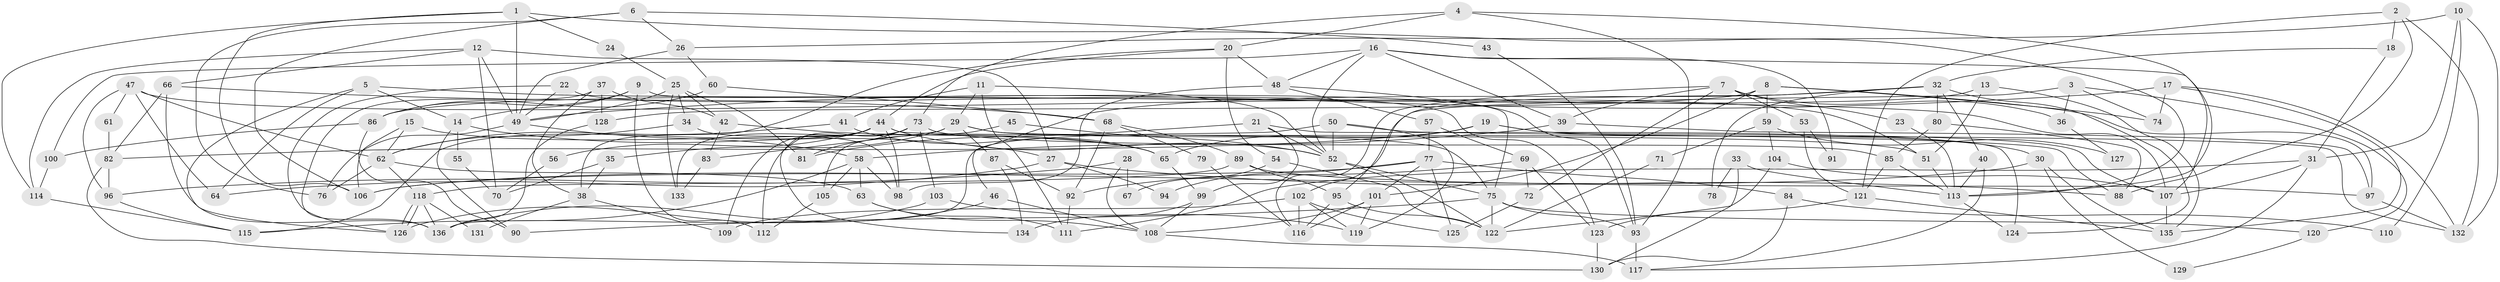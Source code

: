 // Generated by graph-tools (version 1.1) at 2025/50/03/09/25 03:50:13]
// undirected, 136 vertices, 272 edges
graph export_dot {
graph [start="1"]
  node [color=gray90,style=filled];
  1;
  2;
  3;
  4;
  5;
  6;
  7;
  8;
  9;
  10;
  11;
  12;
  13;
  14;
  15;
  16;
  17;
  18;
  19;
  20;
  21;
  22;
  23;
  24;
  25;
  26;
  27;
  28;
  29;
  30;
  31;
  32;
  33;
  34;
  35;
  36;
  37;
  38;
  39;
  40;
  41;
  42;
  43;
  44;
  45;
  46;
  47;
  48;
  49;
  50;
  51;
  52;
  53;
  54;
  55;
  56;
  57;
  58;
  59;
  60;
  61;
  62;
  63;
  64;
  65;
  66;
  67;
  68;
  69;
  70;
  71;
  72;
  73;
  74;
  75;
  76;
  77;
  78;
  79;
  80;
  81;
  82;
  83;
  84;
  85;
  86;
  87;
  88;
  89;
  90;
  91;
  92;
  93;
  94;
  95;
  96;
  97;
  98;
  99;
  100;
  101;
  102;
  103;
  104;
  105;
  106;
  107;
  108;
  109;
  110;
  111;
  112;
  113;
  114;
  115;
  116;
  117;
  118;
  119;
  120;
  121;
  122;
  123;
  124;
  125;
  126;
  127;
  128;
  129;
  130;
  131;
  132;
  133;
  134;
  135;
  136;
  1 -- 49;
  1 -- 106;
  1 -- 24;
  1 -- 113;
  1 -- 114;
  2 -- 88;
  2 -- 132;
  2 -- 18;
  2 -- 121;
  3 -- 102;
  3 -- 74;
  3 -- 36;
  3 -- 120;
  4 -- 93;
  4 -- 113;
  4 -- 20;
  4 -- 73;
  5 -- 14;
  5 -- 107;
  5 -- 64;
  5 -- 126;
  6 -- 106;
  6 -- 76;
  6 -- 26;
  6 -- 43;
  7 -- 39;
  7 -- 116;
  7 -- 23;
  7 -- 36;
  7 -- 53;
  7 -- 72;
  8 -- 101;
  8 -- 97;
  8 -- 59;
  8 -- 74;
  8 -- 128;
  9 -- 86;
  9 -- 75;
  9 -- 14;
  9 -- 112;
  10 -- 31;
  10 -- 132;
  10 -- 26;
  10 -- 110;
  11 -- 29;
  11 -- 41;
  11 -- 52;
  11 -- 111;
  12 -- 114;
  12 -- 49;
  12 -- 27;
  12 -- 66;
  12 -- 70;
  13 -- 86;
  13 -- 51;
  13 -- 135;
  14 -- 27;
  14 -- 55;
  14 -- 90;
  15 -- 62;
  15 -- 65;
  15 -- 106;
  16 -- 107;
  16 -- 52;
  16 -- 39;
  16 -- 48;
  16 -- 91;
  16 -- 100;
  17 -- 49;
  17 -- 132;
  17 -- 74;
  17 -- 135;
  18 -- 32;
  18 -- 31;
  19 -- 65;
  19 -- 107;
  19 -- 30;
  19 -- 82;
  20 -- 48;
  20 -- 38;
  20 -- 44;
  20 -- 54;
  21 -- 81;
  21 -- 124;
  21 -- 52;
  21 -- 99;
  22 -- 49;
  22 -- 126;
  22 -- 123;
  23 -- 113;
  24 -- 25;
  25 -- 42;
  25 -- 34;
  25 -- 49;
  25 -- 81;
  25 -- 133;
  26 -- 49;
  26 -- 60;
  27 -- 64;
  27 -- 88;
  27 -- 94;
  28 -- 108;
  28 -- 96;
  28 -- 67;
  29 -- 87;
  29 -- 75;
  29 -- 35;
  29 -- 51;
  29 -- 83;
  30 -- 135;
  30 -- 106;
  30 -- 129;
  31 -- 111;
  31 -- 107;
  31 -- 117;
  32 -- 95;
  32 -- 40;
  32 -- 46;
  32 -- 78;
  32 -- 80;
  32 -- 124;
  33 -- 113;
  33 -- 130;
  33 -- 78;
  34 -- 62;
  34 -- 98;
  35 -- 38;
  35 -- 70;
  36 -- 127;
  37 -- 38;
  37 -- 136;
  37 -- 42;
  37 -- 128;
  38 -- 109;
  38 -- 131;
  39 -- 58;
  39 -- 97;
  40 -- 113;
  40 -- 117;
  41 -- 65;
  41 -- 62;
  42 -- 83;
  42 -- 65;
  43 -- 93;
  44 -- 52;
  44 -- 56;
  44 -- 98;
  44 -- 109;
  44 -- 115;
  44 -- 132;
  44 -- 134;
  45 -- 52;
  45 -- 105;
  46 -- 136;
  46 -- 108;
  47 -- 51;
  47 -- 96;
  47 -- 61;
  47 -- 62;
  47 -- 64;
  48 -- 98;
  48 -- 57;
  48 -- 93;
  49 -- 58;
  49 -- 76;
  50 -- 52;
  50 -- 88;
  50 -- 119;
  50 -- 136;
  51 -- 113;
  52 -- 75;
  52 -- 122;
  53 -- 121;
  53 -- 91;
  54 -- 122;
  54 -- 67;
  55 -- 70;
  56 -- 70;
  57 -- 69;
  57 -- 77;
  58 -- 63;
  58 -- 98;
  58 -- 105;
  58 -- 115;
  59 -- 104;
  59 -- 71;
  59 -- 127;
  60 -- 86;
  60 -- 68;
  61 -- 82;
  62 -- 118;
  62 -- 63;
  62 -- 76;
  63 -- 108;
  63 -- 111;
  65 -- 99;
  66 -- 136;
  66 -- 68;
  66 -- 82;
  68 -- 79;
  68 -- 89;
  68 -- 92;
  69 -- 123;
  69 -- 92;
  69 -- 72;
  71 -- 122;
  72 -- 125;
  73 -- 103;
  73 -- 81;
  73 -- 85;
  73 -- 112;
  73 -- 133;
  75 -- 93;
  75 -- 90;
  75 -- 120;
  75 -- 122;
  77 -- 106;
  77 -- 84;
  77 -- 94;
  77 -- 101;
  77 -- 125;
  79 -- 116;
  80 -- 85;
  80 -- 88;
  82 -- 96;
  82 -- 130;
  83 -- 133;
  84 -- 130;
  84 -- 110;
  85 -- 121;
  85 -- 113;
  86 -- 100;
  86 -- 90;
  87 -- 134;
  87 -- 92;
  89 -- 118;
  89 -- 95;
  89 -- 97;
  92 -- 111;
  93 -- 117;
  95 -- 122;
  95 -- 116;
  96 -- 115;
  97 -- 132;
  99 -- 108;
  99 -- 134;
  100 -- 114;
  101 -- 116;
  101 -- 108;
  101 -- 119;
  102 -- 125;
  102 -- 119;
  102 -- 109;
  102 -- 116;
  103 -- 119;
  103 -- 126;
  104 -- 122;
  104 -- 107;
  105 -- 112;
  107 -- 135;
  108 -- 117;
  113 -- 124;
  114 -- 115;
  118 -- 126;
  118 -- 126;
  118 -- 136;
  118 -- 131;
  120 -- 129;
  121 -- 135;
  121 -- 123;
  123 -- 130;
  128 -- 136;
}
